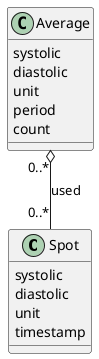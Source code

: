 @startuml



class "Spot" as spot {
    systolic
    diastolic
    unit
    timestamp
}


class "Average" as avg {
    systolic
    diastolic
    unit
    period
    count
}

avg "0..*" o-down- "0..*" spot : used

@enduml